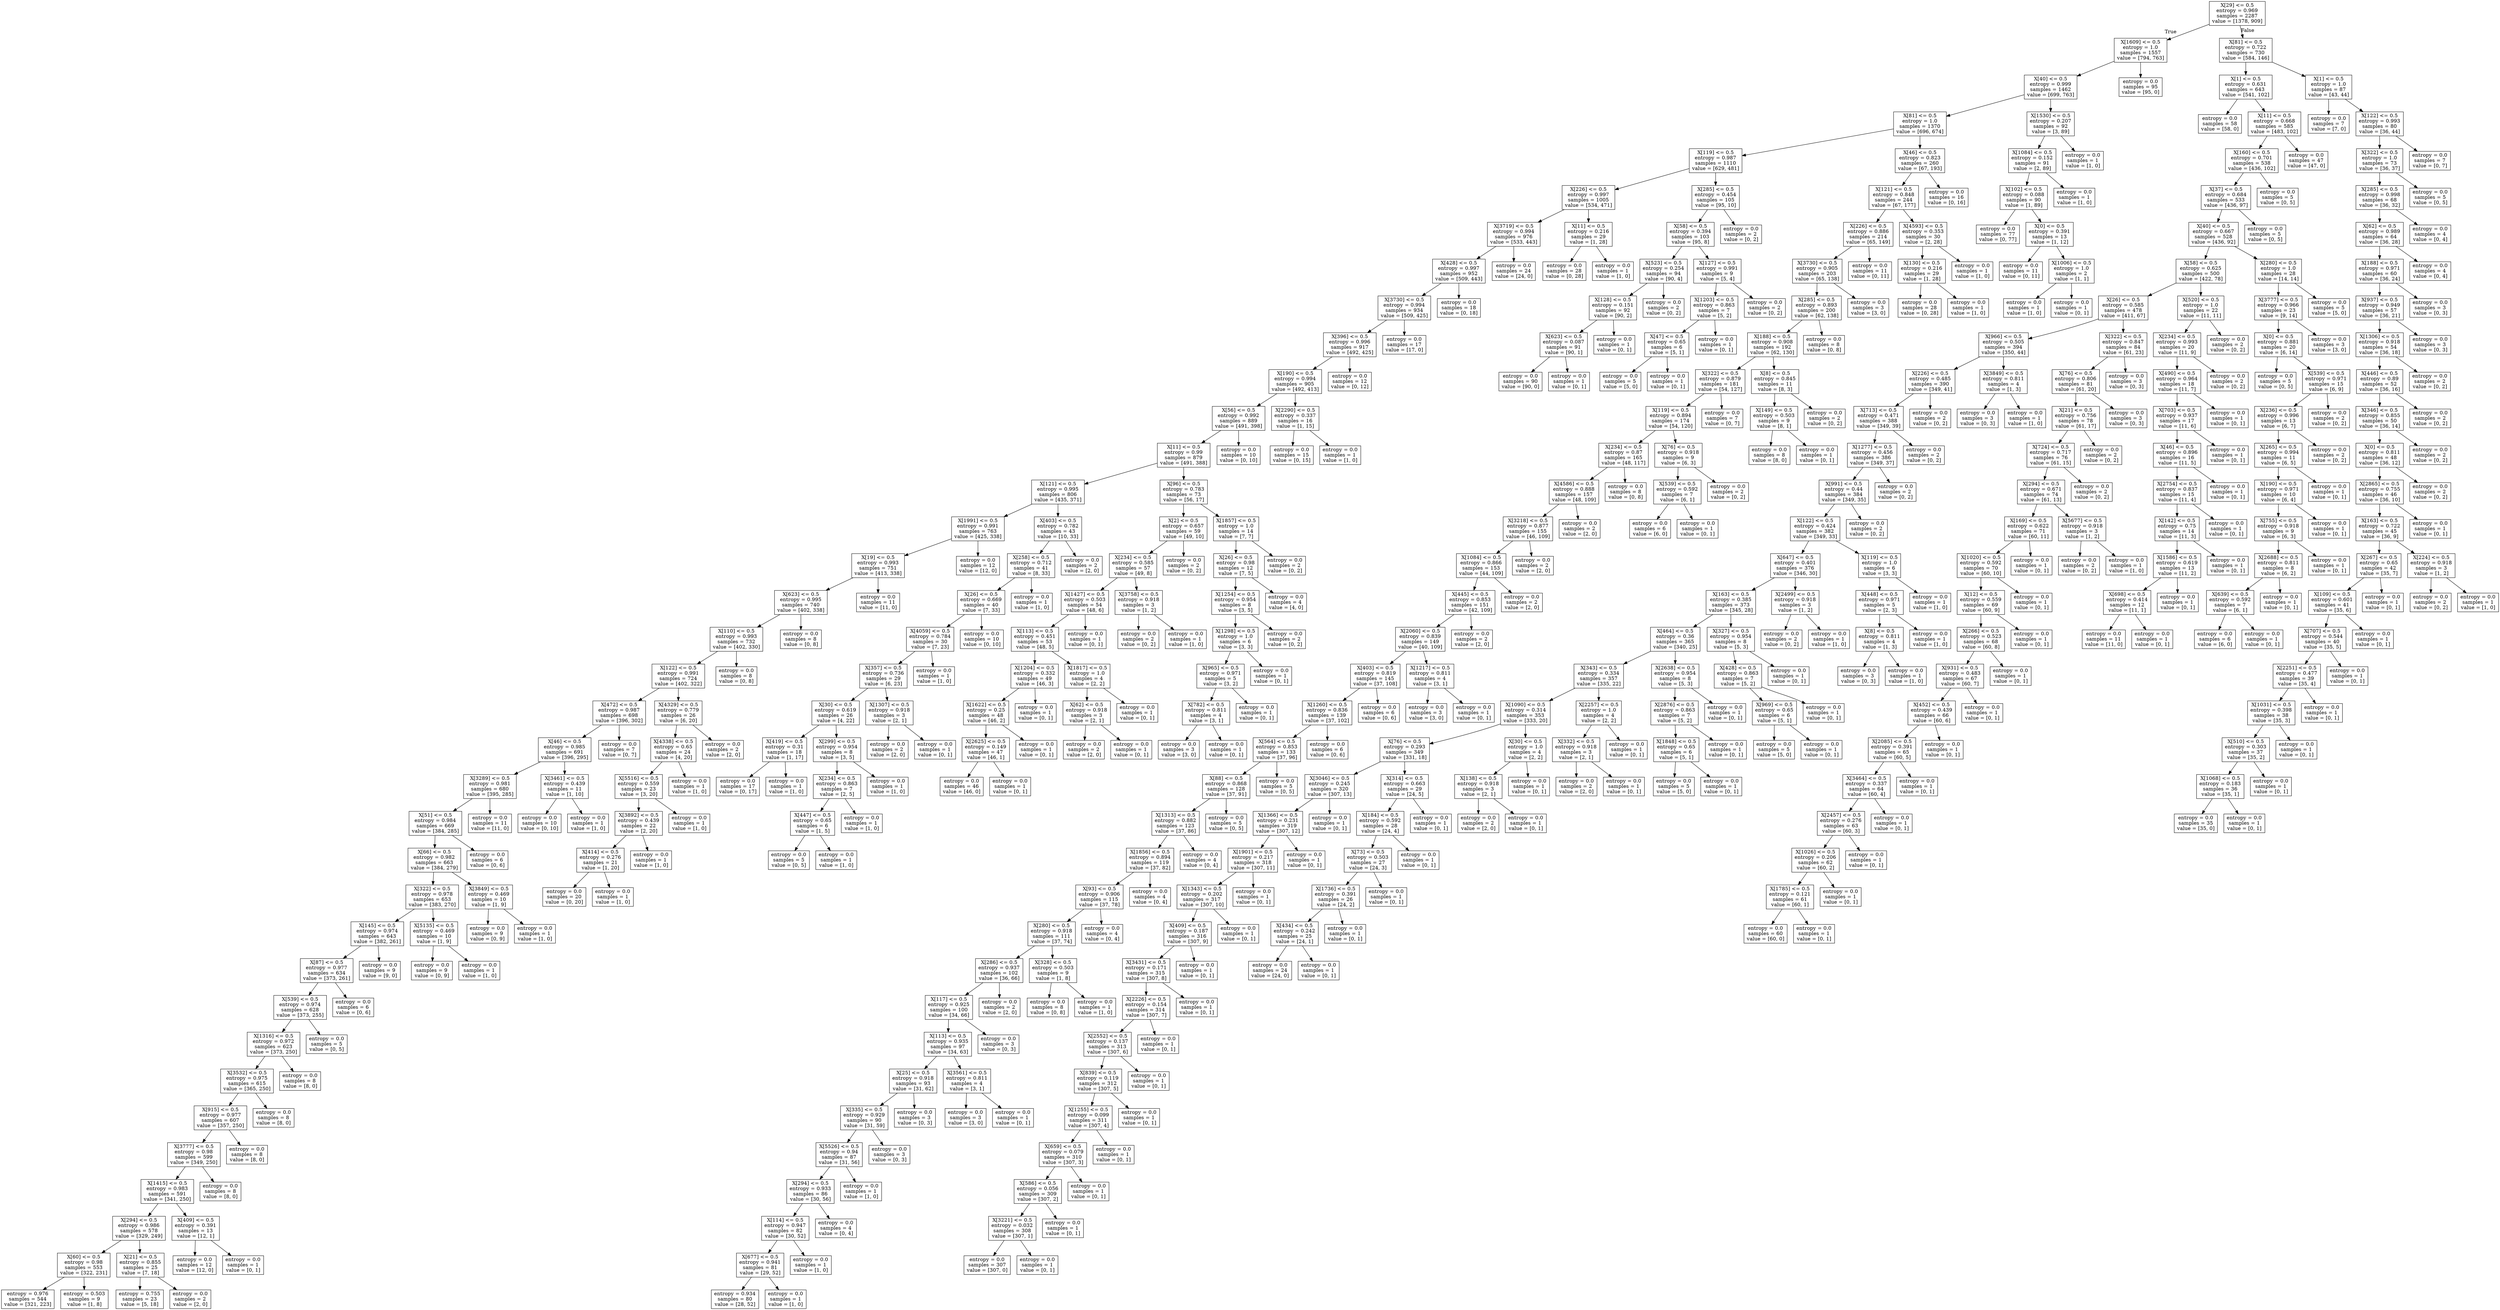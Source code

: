 digraph Tree {
node [shape=box] ;
0 [label="X[29] <= 0.5\nentropy = 0.969\nsamples = 2287\nvalue = [1378, 909]"] ;
1 [label="X[1609] <= 0.5\nentropy = 1.0\nsamples = 1557\nvalue = [794, 763]"] ;
0 -> 1 [labeldistance=2.5, labelangle=45, headlabel="True"] ;
2 [label="X[40] <= 0.5\nentropy = 0.999\nsamples = 1462\nvalue = [699, 763]"] ;
1 -> 2 ;
3 [label="X[81] <= 0.5\nentropy = 1.0\nsamples = 1370\nvalue = [696, 674]"] ;
2 -> 3 ;
4 [label="X[119] <= 0.5\nentropy = 0.987\nsamples = 1110\nvalue = [629, 481]"] ;
3 -> 4 ;
5 [label="X[226] <= 0.5\nentropy = 0.997\nsamples = 1005\nvalue = [534, 471]"] ;
4 -> 5 ;
6 [label="X[3719] <= 0.5\nentropy = 0.994\nsamples = 976\nvalue = [533, 443]"] ;
5 -> 6 ;
7 [label="X[428] <= 0.5\nentropy = 0.997\nsamples = 952\nvalue = [509, 443]"] ;
6 -> 7 ;
8 [label="X[3730] <= 0.5\nentropy = 0.994\nsamples = 934\nvalue = [509, 425]"] ;
7 -> 8 ;
9 [label="X[396] <= 0.5\nentropy = 0.996\nsamples = 917\nvalue = [492, 425]"] ;
8 -> 9 ;
10 [label="X[190] <= 0.5\nentropy = 0.994\nsamples = 905\nvalue = [492, 413]"] ;
9 -> 10 ;
11 [label="X[56] <= 0.5\nentropy = 0.992\nsamples = 889\nvalue = [491, 398]"] ;
10 -> 11 ;
12 [label="X[11] <= 0.5\nentropy = 0.99\nsamples = 879\nvalue = [491, 388]"] ;
11 -> 12 ;
13 [label="X[121] <= 0.5\nentropy = 0.995\nsamples = 806\nvalue = [435, 371]"] ;
12 -> 13 ;
14 [label="X[1991] <= 0.5\nentropy = 0.991\nsamples = 763\nvalue = [425, 338]"] ;
13 -> 14 ;
15 [label="X[19] <= 0.5\nentropy = 0.993\nsamples = 751\nvalue = [413, 338]"] ;
14 -> 15 ;
16 [label="X[623] <= 0.5\nentropy = 0.995\nsamples = 740\nvalue = [402, 338]"] ;
15 -> 16 ;
17 [label="X[110] <= 0.5\nentropy = 0.993\nsamples = 732\nvalue = [402, 330]"] ;
16 -> 17 ;
18 [label="X[122] <= 0.5\nentropy = 0.991\nsamples = 724\nvalue = [402, 322]"] ;
17 -> 18 ;
19 [label="X[472] <= 0.5\nentropy = 0.987\nsamples = 698\nvalue = [396, 302]"] ;
18 -> 19 ;
20 [label="X[46] <= 0.5\nentropy = 0.985\nsamples = 691\nvalue = [396, 295]"] ;
19 -> 20 ;
21 [label="X[3289] <= 0.5\nentropy = 0.981\nsamples = 680\nvalue = [395, 285]"] ;
20 -> 21 ;
22 [label="X[51] <= 0.5\nentropy = 0.984\nsamples = 669\nvalue = [384, 285]"] ;
21 -> 22 ;
23 [label="X[66] <= 0.5\nentropy = 0.982\nsamples = 663\nvalue = [384, 279]"] ;
22 -> 23 ;
24 [label="X[322] <= 0.5\nentropy = 0.978\nsamples = 653\nvalue = [383, 270]"] ;
23 -> 24 ;
25 [label="X[145] <= 0.5\nentropy = 0.974\nsamples = 643\nvalue = [382, 261]"] ;
24 -> 25 ;
26 [label="X[87] <= 0.5\nentropy = 0.977\nsamples = 634\nvalue = [373, 261]"] ;
25 -> 26 ;
27 [label="X[539] <= 0.5\nentropy = 0.974\nsamples = 628\nvalue = [373, 255]"] ;
26 -> 27 ;
28 [label="X[1316] <= 0.5\nentropy = 0.972\nsamples = 623\nvalue = [373, 250]"] ;
27 -> 28 ;
29 [label="X[3532] <= 0.5\nentropy = 0.975\nsamples = 615\nvalue = [365, 250]"] ;
28 -> 29 ;
30 [label="X[915] <= 0.5\nentropy = 0.977\nsamples = 607\nvalue = [357, 250]"] ;
29 -> 30 ;
31 [label="X[3777] <= 0.5\nentropy = 0.98\nsamples = 599\nvalue = [349, 250]"] ;
30 -> 31 ;
32 [label="X[1415] <= 0.5\nentropy = 0.983\nsamples = 591\nvalue = [341, 250]"] ;
31 -> 32 ;
33 [label="X[294] <= 0.5\nentropy = 0.986\nsamples = 578\nvalue = [329, 249]"] ;
32 -> 33 ;
34 [label="X[60] <= 0.5\nentropy = 0.98\nsamples = 553\nvalue = [322, 231]"] ;
33 -> 34 ;
35 [label="entropy = 0.976\nsamples = 544\nvalue = [321, 223]"] ;
34 -> 35 ;
36 [label="entropy = 0.503\nsamples = 9\nvalue = [1, 8]"] ;
34 -> 36 ;
37 [label="X[21] <= 0.5\nentropy = 0.855\nsamples = 25\nvalue = [7, 18]"] ;
33 -> 37 ;
38 [label="entropy = 0.755\nsamples = 23\nvalue = [5, 18]"] ;
37 -> 38 ;
39 [label="entropy = 0.0\nsamples = 2\nvalue = [2, 0]"] ;
37 -> 39 ;
40 [label="X[409] <= 0.5\nentropy = 0.391\nsamples = 13\nvalue = [12, 1]"] ;
32 -> 40 ;
41 [label="entropy = 0.0\nsamples = 12\nvalue = [12, 0]"] ;
40 -> 41 ;
42 [label="entropy = 0.0\nsamples = 1\nvalue = [0, 1]"] ;
40 -> 42 ;
43 [label="entropy = 0.0\nsamples = 8\nvalue = [8, 0]"] ;
31 -> 43 ;
44 [label="entropy = 0.0\nsamples = 8\nvalue = [8, 0]"] ;
30 -> 44 ;
45 [label="entropy = 0.0\nsamples = 8\nvalue = [8, 0]"] ;
29 -> 45 ;
46 [label="entropy = 0.0\nsamples = 8\nvalue = [8, 0]"] ;
28 -> 46 ;
47 [label="entropy = 0.0\nsamples = 5\nvalue = [0, 5]"] ;
27 -> 47 ;
48 [label="entropy = 0.0\nsamples = 6\nvalue = [0, 6]"] ;
26 -> 48 ;
49 [label="entropy = 0.0\nsamples = 9\nvalue = [9, 0]"] ;
25 -> 49 ;
50 [label="X[5135] <= 0.5\nentropy = 0.469\nsamples = 10\nvalue = [1, 9]"] ;
24 -> 50 ;
51 [label="entropy = 0.0\nsamples = 9\nvalue = [0, 9]"] ;
50 -> 51 ;
52 [label="entropy = 0.0\nsamples = 1\nvalue = [1, 0]"] ;
50 -> 52 ;
53 [label="X[3849] <= 0.5\nentropy = 0.469\nsamples = 10\nvalue = [1, 9]"] ;
23 -> 53 ;
54 [label="entropy = 0.0\nsamples = 9\nvalue = [0, 9]"] ;
53 -> 54 ;
55 [label="entropy = 0.0\nsamples = 1\nvalue = [1, 0]"] ;
53 -> 55 ;
56 [label="entropy = 0.0\nsamples = 6\nvalue = [0, 6]"] ;
22 -> 56 ;
57 [label="entropy = 0.0\nsamples = 11\nvalue = [11, 0]"] ;
21 -> 57 ;
58 [label="X[3461] <= 0.5\nentropy = 0.439\nsamples = 11\nvalue = [1, 10]"] ;
20 -> 58 ;
59 [label="entropy = 0.0\nsamples = 10\nvalue = [0, 10]"] ;
58 -> 59 ;
60 [label="entropy = 0.0\nsamples = 1\nvalue = [1, 0]"] ;
58 -> 60 ;
61 [label="entropy = 0.0\nsamples = 7\nvalue = [0, 7]"] ;
19 -> 61 ;
62 [label="X[4329] <= 0.5\nentropy = 0.779\nsamples = 26\nvalue = [6, 20]"] ;
18 -> 62 ;
63 [label="X[4338] <= 0.5\nentropy = 0.65\nsamples = 24\nvalue = [4, 20]"] ;
62 -> 63 ;
64 [label="X[5516] <= 0.5\nentropy = 0.559\nsamples = 23\nvalue = [3, 20]"] ;
63 -> 64 ;
65 [label="X[3892] <= 0.5\nentropy = 0.439\nsamples = 22\nvalue = [2, 20]"] ;
64 -> 65 ;
66 [label="X[414] <= 0.5\nentropy = 0.276\nsamples = 21\nvalue = [1, 20]"] ;
65 -> 66 ;
67 [label="entropy = 0.0\nsamples = 20\nvalue = [0, 20]"] ;
66 -> 67 ;
68 [label="entropy = 0.0\nsamples = 1\nvalue = [1, 0]"] ;
66 -> 68 ;
69 [label="entropy = 0.0\nsamples = 1\nvalue = [1, 0]"] ;
65 -> 69 ;
70 [label="entropy = 0.0\nsamples = 1\nvalue = [1, 0]"] ;
64 -> 70 ;
71 [label="entropy = 0.0\nsamples = 1\nvalue = [1, 0]"] ;
63 -> 71 ;
72 [label="entropy = 0.0\nsamples = 2\nvalue = [2, 0]"] ;
62 -> 72 ;
73 [label="entropy = 0.0\nsamples = 8\nvalue = [0, 8]"] ;
17 -> 73 ;
74 [label="entropy = 0.0\nsamples = 8\nvalue = [0, 8]"] ;
16 -> 74 ;
75 [label="entropy = 0.0\nsamples = 11\nvalue = [11, 0]"] ;
15 -> 75 ;
76 [label="entropy = 0.0\nsamples = 12\nvalue = [12, 0]"] ;
14 -> 76 ;
77 [label="X[403] <= 0.5\nentropy = 0.782\nsamples = 43\nvalue = [10, 33]"] ;
13 -> 77 ;
78 [label="X[258] <= 0.5\nentropy = 0.712\nsamples = 41\nvalue = [8, 33]"] ;
77 -> 78 ;
79 [label="X[26] <= 0.5\nentropy = 0.669\nsamples = 40\nvalue = [7, 33]"] ;
78 -> 79 ;
80 [label="X[4059] <= 0.5\nentropy = 0.784\nsamples = 30\nvalue = [7, 23]"] ;
79 -> 80 ;
81 [label="X[357] <= 0.5\nentropy = 0.736\nsamples = 29\nvalue = [6, 23]"] ;
80 -> 81 ;
82 [label="X[30] <= 0.5\nentropy = 0.619\nsamples = 26\nvalue = [4, 22]"] ;
81 -> 82 ;
83 [label="X[419] <= 0.5\nentropy = 0.31\nsamples = 18\nvalue = [1, 17]"] ;
82 -> 83 ;
84 [label="entropy = 0.0\nsamples = 17\nvalue = [0, 17]"] ;
83 -> 84 ;
85 [label="entropy = 0.0\nsamples = 1\nvalue = [1, 0]"] ;
83 -> 85 ;
86 [label="X[299] <= 0.5\nentropy = 0.954\nsamples = 8\nvalue = [3, 5]"] ;
82 -> 86 ;
87 [label="X[234] <= 0.5\nentropy = 0.863\nsamples = 7\nvalue = [2, 5]"] ;
86 -> 87 ;
88 [label="X[447] <= 0.5\nentropy = 0.65\nsamples = 6\nvalue = [1, 5]"] ;
87 -> 88 ;
89 [label="entropy = 0.0\nsamples = 5\nvalue = [0, 5]"] ;
88 -> 89 ;
90 [label="entropy = 0.0\nsamples = 1\nvalue = [1, 0]"] ;
88 -> 90 ;
91 [label="entropy = 0.0\nsamples = 1\nvalue = [1, 0]"] ;
87 -> 91 ;
92 [label="entropy = 0.0\nsamples = 1\nvalue = [1, 0]"] ;
86 -> 92 ;
93 [label="X[1307] <= 0.5\nentropy = 0.918\nsamples = 3\nvalue = [2, 1]"] ;
81 -> 93 ;
94 [label="entropy = 0.0\nsamples = 2\nvalue = [2, 0]"] ;
93 -> 94 ;
95 [label="entropy = 0.0\nsamples = 1\nvalue = [0, 1]"] ;
93 -> 95 ;
96 [label="entropy = 0.0\nsamples = 1\nvalue = [1, 0]"] ;
80 -> 96 ;
97 [label="entropy = 0.0\nsamples = 10\nvalue = [0, 10]"] ;
79 -> 97 ;
98 [label="entropy = 0.0\nsamples = 1\nvalue = [1, 0]"] ;
78 -> 98 ;
99 [label="entropy = 0.0\nsamples = 2\nvalue = [2, 0]"] ;
77 -> 99 ;
100 [label="X[96] <= 0.5\nentropy = 0.783\nsamples = 73\nvalue = [56, 17]"] ;
12 -> 100 ;
101 [label="X[2] <= 0.5\nentropy = 0.657\nsamples = 59\nvalue = [49, 10]"] ;
100 -> 101 ;
102 [label="X[234] <= 0.5\nentropy = 0.585\nsamples = 57\nvalue = [49, 8]"] ;
101 -> 102 ;
103 [label="X[1427] <= 0.5\nentropy = 0.503\nsamples = 54\nvalue = [48, 6]"] ;
102 -> 103 ;
104 [label="X[113] <= 0.5\nentropy = 0.451\nsamples = 53\nvalue = [48, 5]"] ;
103 -> 104 ;
105 [label="X[1204] <= 0.5\nentropy = 0.332\nsamples = 49\nvalue = [46, 3]"] ;
104 -> 105 ;
106 [label="X[1622] <= 0.5\nentropy = 0.25\nsamples = 48\nvalue = [46, 2]"] ;
105 -> 106 ;
107 [label="X[2625] <= 0.5\nentropy = 0.149\nsamples = 47\nvalue = [46, 1]"] ;
106 -> 107 ;
108 [label="entropy = 0.0\nsamples = 46\nvalue = [46, 0]"] ;
107 -> 108 ;
109 [label="entropy = 0.0\nsamples = 1\nvalue = [0, 1]"] ;
107 -> 109 ;
110 [label="entropy = 0.0\nsamples = 1\nvalue = [0, 1]"] ;
106 -> 110 ;
111 [label="entropy = 0.0\nsamples = 1\nvalue = [0, 1]"] ;
105 -> 111 ;
112 [label="X[1817] <= 0.5\nentropy = 1.0\nsamples = 4\nvalue = [2, 2]"] ;
104 -> 112 ;
113 [label="X[62] <= 0.5\nentropy = 0.918\nsamples = 3\nvalue = [2, 1]"] ;
112 -> 113 ;
114 [label="entropy = 0.0\nsamples = 2\nvalue = [2, 0]"] ;
113 -> 114 ;
115 [label="entropy = 0.0\nsamples = 1\nvalue = [0, 1]"] ;
113 -> 115 ;
116 [label="entropy = 0.0\nsamples = 1\nvalue = [0, 1]"] ;
112 -> 116 ;
117 [label="entropy = 0.0\nsamples = 1\nvalue = [0, 1]"] ;
103 -> 117 ;
118 [label="X[3758] <= 0.5\nentropy = 0.918\nsamples = 3\nvalue = [1, 2]"] ;
102 -> 118 ;
119 [label="entropy = 0.0\nsamples = 2\nvalue = [0, 2]"] ;
118 -> 119 ;
120 [label="entropy = 0.0\nsamples = 1\nvalue = [1, 0]"] ;
118 -> 120 ;
121 [label="entropy = 0.0\nsamples = 2\nvalue = [0, 2]"] ;
101 -> 121 ;
122 [label="X[1857] <= 0.5\nentropy = 1.0\nsamples = 14\nvalue = [7, 7]"] ;
100 -> 122 ;
123 [label="X[26] <= 0.5\nentropy = 0.98\nsamples = 12\nvalue = [7, 5]"] ;
122 -> 123 ;
124 [label="X[1254] <= 0.5\nentropy = 0.954\nsamples = 8\nvalue = [3, 5]"] ;
123 -> 124 ;
125 [label="X[1298] <= 0.5\nentropy = 1.0\nsamples = 6\nvalue = [3, 3]"] ;
124 -> 125 ;
126 [label="X[965] <= 0.5\nentropy = 0.971\nsamples = 5\nvalue = [3, 2]"] ;
125 -> 126 ;
127 [label="X[782] <= 0.5\nentropy = 0.811\nsamples = 4\nvalue = [3, 1]"] ;
126 -> 127 ;
128 [label="entropy = 0.0\nsamples = 3\nvalue = [3, 0]"] ;
127 -> 128 ;
129 [label="entropy = 0.0\nsamples = 1\nvalue = [0, 1]"] ;
127 -> 129 ;
130 [label="entropy = 0.0\nsamples = 1\nvalue = [0, 1]"] ;
126 -> 130 ;
131 [label="entropy = 0.0\nsamples = 1\nvalue = [0, 1]"] ;
125 -> 131 ;
132 [label="entropy = 0.0\nsamples = 2\nvalue = [0, 2]"] ;
124 -> 132 ;
133 [label="entropy = 0.0\nsamples = 4\nvalue = [4, 0]"] ;
123 -> 133 ;
134 [label="entropy = 0.0\nsamples = 2\nvalue = [0, 2]"] ;
122 -> 134 ;
135 [label="entropy = 0.0\nsamples = 10\nvalue = [0, 10]"] ;
11 -> 135 ;
136 [label="X[2290] <= 0.5\nentropy = 0.337\nsamples = 16\nvalue = [1, 15]"] ;
10 -> 136 ;
137 [label="entropy = 0.0\nsamples = 15\nvalue = [0, 15]"] ;
136 -> 137 ;
138 [label="entropy = 0.0\nsamples = 1\nvalue = [1, 0]"] ;
136 -> 138 ;
139 [label="entropy = 0.0\nsamples = 12\nvalue = [0, 12]"] ;
9 -> 139 ;
140 [label="entropy = 0.0\nsamples = 17\nvalue = [17, 0]"] ;
8 -> 140 ;
141 [label="entropy = 0.0\nsamples = 18\nvalue = [0, 18]"] ;
7 -> 141 ;
142 [label="entropy = 0.0\nsamples = 24\nvalue = [24, 0]"] ;
6 -> 142 ;
143 [label="X[11] <= 0.5\nentropy = 0.216\nsamples = 29\nvalue = [1, 28]"] ;
5 -> 143 ;
144 [label="entropy = 0.0\nsamples = 28\nvalue = [0, 28]"] ;
143 -> 144 ;
145 [label="entropy = 0.0\nsamples = 1\nvalue = [1, 0]"] ;
143 -> 145 ;
146 [label="X[285] <= 0.5\nentropy = 0.454\nsamples = 105\nvalue = [95, 10]"] ;
4 -> 146 ;
147 [label="X[58] <= 0.5\nentropy = 0.394\nsamples = 103\nvalue = [95, 8]"] ;
146 -> 147 ;
148 [label="X[523] <= 0.5\nentropy = 0.254\nsamples = 94\nvalue = [90, 4]"] ;
147 -> 148 ;
149 [label="X[128] <= 0.5\nentropy = 0.151\nsamples = 92\nvalue = [90, 2]"] ;
148 -> 149 ;
150 [label="X[623] <= 0.5\nentropy = 0.087\nsamples = 91\nvalue = [90, 1]"] ;
149 -> 150 ;
151 [label="entropy = 0.0\nsamples = 90\nvalue = [90, 0]"] ;
150 -> 151 ;
152 [label="entropy = 0.0\nsamples = 1\nvalue = [0, 1]"] ;
150 -> 152 ;
153 [label="entropy = 0.0\nsamples = 1\nvalue = [0, 1]"] ;
149 -> 153 ;
154 [label="entropy = 0.0\nsamples = 2\nvalue = [0, 2]"] ;
148 -> 154 ;
155 [label="X[127] <= 0.5\nentropy = 0.991\nsamples = 9\nvalue = [5, 4]"] ;
147 -> 155 ;
156 [label="X[1203] <= 0.5\nentropy = 0.863\nsamples = 7\nvalue = [5, 2]"] ;
155 -> 156 ;
157 [label="X[47] <= 0.5\nentropy = 0.65\nsamples = 6\nvalue = [5, 1]"] ;
156 -> 157 ;
158 [label="entropy = 0.0\nsamples = 5\nvalue = [5, 0]"] ;
157 -> 158 ;
159 [label="entropy = 0.0\nsamples = 1\nvalue = [0, 1]"] ;
157 -> 159 ;
160 [label="entropy = 0.0\nsamples = 1\nvalue = [0, 1]"] ;
156 -> 160 ;
161 [label="entropy = 0.0\nsamples = 2\nvalue = [0, 2]"] ;
155 -> 161 ;
162 [label="entropy = 0.0\nsamples = 2\nvalue = [0, 2]"] ;
146 -> 162 ;
163 [label="X[46] <= 0.5\nentropy = 0.823\nsamples = 260\nvalue = [67, 193]"] ;
3 -> 163 ;
164 [label="X[121] <= 0.5\nentropy = 0.848\nsamples = 244\nvalue = [67, 177]"] ;
163 -> 164 ;
165 [label="X[226] <= 0.5\nentropy = 0.886\nsamples = 214\nvalue = [65, 149]"] ;
164 -> 165 ;
166 [label="X[3730] <= 0.5\nentropy = 0.905\nsamples = 203\nvalue = [65, 138]"] ;
165 -> 166 ;
167 [label="X[285] <= 0.5\nentropy = 0.893\nsamples = 200\nvalue = [62, 138]"] ;
166 -> 167 ;
168 [label="X[188] <= 0.5\nentropy = 0.908\nsamples = 192\nvalue = [62, 130]"] ;
167 -> 168 ;
169 [label="X[322] <= 0.5\nentropy = 0.879\nsamples = 181\nvalue = [54, 127]"] ;
168 -> 169 ;
170 [label="X[119] <= 0.5\nentropy = 0.894\nsamples = 174\nvalue = [54, 120]"] ;
169 -> 170 ;
171 [label="X[234] <= 0.5\nentropy = 0.87\nsamples = 165\nvalue = [48, 117]"] ;
170 -> 171 ;
172 [label="X[4586] <= 0.5\nentropy = 0.888\nsamples = 157\nvalue = [48, 109]"] ;
171 -> 172 ;
173 [label="X[3218] <= 0.5\nentropy = 0.877\nsamples = 155\nvalue = [46, 109]"] ;
172 -> 173 ;
174 [label="X[1084] <= 0.5\nentropy = 0.866\nsamples = 153\nvalue = [44, 109]"] ;
173 -> 174 ;
175 [label="X[445] <= 0.5\nentropy = 0.853\nsamples = 151\nvalue = [42, 109]"] ;
174 -> 175 ;
176 [label="X[2060] <= 0.5\nentropy = 0.839\nsamples = 149\nvalue = [40, 109]"] ;
175 -> 176 ;
177 [label="X[403] <= 0.5\nentropy = 0.819\nsamples = 145\nvalue = [37, 108]"] ;
176 -> 177 ;
178 [label="X[1260] <= 0.5\nentropy = 0.836\nsamples = 139\nvalue = [37, 102]"] ;
177 -> 178 ;
179 [label="X[564] <= 0.5\nentropy = 0.853\nsamples = 133\nvalue = [37, 96]"] ;
178 -> 179 ;
180 [label="X[88] <= 0.5\nentropy = 0.868\nsamples = 128\nvalue = [37, 91]"] ;
179 -> 180 ;
181 [label="X[1313] <= 0.5\nentropy = 0.882\nsamples = 123\nvalue = [37, 86]"] ;
180 -> 181 ;
182 [label="X[1856] <= 0.5\nentropy = 0.894\nsamples = 119\nvalue = [37, 82]"] ;
181 -> 182 ;
183 [label="X[93] <= 0.5\nentropy = 0.906\nsamples = 115\nvalue = [37, 78]"] ;
182 -> 183 ;
184 [label="X[280] <= 0.5\nentropy = 0.918\nsamples = 111\nvalue = [37, 74]"] ;
183 -> 184 ;
185 [label="X[286] <= 0.5\nentropy = 0.937\nsamples = 102\nvalue = [36, 66]"] ;
184 -> 185 ;
186 [label="X[117] <= 0.5\nentropy = 0.925\nsamples = 100\nvalue = [34, 66]"] ;
185 -> 186 ;
187 [label="X[113] <= 0.5\nentropy = 0.935\nsamples = 97\nvalue = [34, 63]"] ;
186 -> 187 ;
188 [label="X[25] <= 0.5\nentropy = 0.918\nsamples = 93\nvalue = [31, 62]"] ;
187 -> 188 ;
189 [label="X[335] <= 0.5\nentropy = 0.929\nsamples = 90\nvalue = [31, 59]"] ;
188 -> 189 ;
190 [label="X[5526] <= 0.5\nentropy = 0.94\nsamples = 87\nvalue = [31, 56]"] ;
189 -> 190 ;
191 [label="X[294] <= 0.5\nentropy = 0.933\nsamples = 86\nvalue = [30, 56]"] ;
190 -> 191 ;
192 [label="X[114] <= 0.5\nentropy = 0.947\nsamples = 82\nvalue = [30, 52]"] ;
191 -> 192 ;
193 [label="X[677] <= 0.5\nentropy = 0.941\nsamples = 81\nvalue = [29, 52]"] ;
192 -> 193 ;
194 [label="entropy = 0.934\nsamples = 80\nvalue = [28, 52]"] ;
193 -> 194 ;
195 [label="entropy = 0.0\nsamples = 1\nvalue = [1, 0]"] ;
193 -> 195 ;
196 [label="entropy = 0.0\nsamples = 1\nvalue = [1, 0]"] ;
192 -> 196 ;
197 [label="entropy = 0.0\nsamples = 4\nvalue = [0, 4]"] ;
191 -> 197 ;
198 [label="entropy = 0.0\nsamples = 1\nvalue = [1, 0]"] ;
190 -> 198 ;
199 [label="entropy = 0.0\nsamples = 3\nvalue = [0, 3]"] ;
189 -> 199 ;
200 [label="entropy = 0.0\nsamples = 3\nvalue = [0, 3]"] ;
188 -> 200 ;
201 [label="X[3561] <= 0.5\nentropy = 0.811\nsamples = 4\nvalue = [3, 1]"] ;
187 -> 201 ;
202 [label="entropy = 0.0\nsamples = 3\nvalue = [3, 0]"] ;
201 -> 202 ;
203 [label="entropy = 0.0\nsamples = 1\nvalue = [0, 1]"] ;
201 -> 203 ;
204 [label="entropy = 0.0\nsamples = 3\nvalue = [0, 3]"] ;
186 -> 204 ;
205 [label="entropy = 0.0\nsamples = 2\nvalue = [2, 0]"] ;
185 -> 205 ;
206 [label="X[328] <= 0.5\nentropy = 0.503\nsamples = 9\nvalue = [1, 8]"] ;
184 -> 206 ;
207 [label="entropy = 0.0\nsamples = 8\nvalue = [0, 8]"] ;
206 -> 207 ;
208 [label="entropy = 0.0\nsamples = 1\nvalue = [1, 0]"] ;
206 -> 208 ;
209 [label="entropy = 0.0\nsamples = 4\nvalue = [0, 4]"] ;
183 -> 209 ;
210 [label="entropy = 0.0\nsamples = 4\nvalue = [0, 4]"] ;
182 -> 210 ;
211 [label="entropy = 0.0\nsamples = 4\nvalue = [0, 4]"] ;
181 -> 211 ;
212 [label="entropy = 0.0\nsamples = 5\nvalue = [0, 5]"] ;
180 -> 212 ;
213 [label="entropy = 0.0\nsamples = 5\nvalue = [0, 5]"] ;
179 -> 213 ;
214 [label="entropy = 0.0\nsamples = 6\nvalue = [0, 6]"] ;
178 -> 214 ;
215 [label="entropy = 0.0\nsamples = 6\nvalue = [0, 6]"] ;
177 -> 215 ;
216 [label="X[1217] <= 0.5\nentropy = 0.811\nsamples = 4\nvalue = [3, 1]"] ;
176 -> 216 ;
217 [label="entropy = 0.0\nsamples = 3\nvalue = [3, 0]"] ;
216 -> 217 ;
218 [label="entropy = 0.0\nsamples = 1\nvalue = [0, 1]"] ;
216 -> 218 ;
219 [label="entropy = 0.0\nsamples = 2\nvalue = [2, 0]"] ;
175 -> 219 ;
220 [label="entropy = 0.0\nsamples = 2\nvalue = [2, 0]"] ;
174 -> 220 ;
221 [label="entropy = 0.0\nsamples = 2\nvalue = [2, 0]"] ;
173 -> 221 ;
222 [label="entropy = 0.0\nsamples = 2\nvalue = [2, 0]"] ;
172 -> 222 ;
223 [label="entropy = 0.0\nsamples = 8\nvalue = [0, 8]"] ;
171 -> 223 ;
224 [label="X[76] <= 0.5\nentropy = 0.918\nsamples = 9\nvalue = [6, 3]"] ;
170 -> 224 ;
225 [label="X[539] <= 0.5\nentropy = 0.592\nsamples = 7\nvalue = [6, 1]"] ;
224 -> 225 ;
226 [label="entropy = 0.0\nsamples = 6\nvalue = [6, 0]"] ;
225 -> 226 ;
227 [label="entropy = 0.0\nsamples = 1\nvalue = [0, 1]"] ;
225 -> 227 ;
228 [label="entropy = 0.0\nsamples = 2\nvalue = [0, 2]"] ;
224 -> 228 ;
229 [label="entropy = 0.0\nsamples = 7\nvalue = [0, 7]"] ;
169 -> 229 ;
230 [label="X[8] <= 0.5\nentropy = 0.845\nsamples = 11\nvalue = [8, 3]"] ;
168 -> 230 ;
231 [label="X[149] <= 0.5\nentropy = 0.503\nsamples = 9\nvalue = [8, 1]"] ;
230 -> 231 ;
232 [label="entropy = 0.0\nsamples = 8\nvalue = [8, 0]"] ;
231 -> 232 ;
233 [label="entropy = 0.0\nsamples = 1\nvalue = [0, 1]"] ;
231 -> 233 ;
234 [label="entropy = 0.0\nsamples = 2\nvalue = [0, 2]"] ;
230 -> 234 ;
235 [label="entropy = 0.0\nsamples = 8\nvalue = [0, 8]"] ;
167 -> 235 ;
236 [label="entropy = 0.0\nsamples = 3\nvalue = [3, 0]"] ;
166 -> 236 ;
237 [label="entropy = 0.0\nsamples = 11\nvalue = [0, 11]"] ;
165 -> 237 ;
238 [label="X[4593] <= 0.5\nentropy = 0.353\nsamples = 30\nvalue = [2, 28]"] ;
164 -> 238 ;
239 [label="X[130] <= 0.5\nentropy = 0.216\nsamples = 29\nvalue = [1, 28]"] ;
238 -> 239 ;
240 [label="entropy = 0.0\nsamples = 28\nvalue = [0, 28]"] ;
239 -> 240 ;
241 [label="entropy = 0.0\nsamples = 1\nvalue = [1, 0]"] ;
239 -> 241 ;
242 [label="entropy = 0.0\nsamples = 1\nvalue = [1, 0]"] ;
238 -> 242 ;
243 [label="entropy = 0.0\nsamples = 16\nvalue = [0, 16]"] ;
163 -> 243 ;
244 [label="X[1530] <= 0.5\nentropy = 0.207\nsamples = 92\nvalue = [3, 89]"] ;
2 -> 244 ;
245 [label="X[1084] <= 0.5\nentropy = 0.152\nsamples = 91\nvalue = [2, 89]"] ;
244 -> 245 ;
246 [label="X[102] <= 0.5\nentropy = 0.088\nsamples = 90\nvalue = [1, 89]"] ;
245 -> 246 ;
247 [label="entropy = 0.0\nsamples = 77\nvalue = [0, 77]"] ;
246 -> 247 ;
248 [label="X[0] <= 0.5\nentropy = 0.391\nsamples = 13\nvalue = [1, 12]"] ;
246 -> 248 ;
249 [label="entropy = 0.0\nsamples = 11\nvalue = [0, 11]"] ;
248 -> 249 ;
250 [label="X[1006] <= 0.5\nentropy = 1.0\nsamples = 2\nvalue = [1, 1]"] ;
248 -> 250 ;
251 [label="entropy = 0.0\nsamples = 1\nvalue = [1, 0]"] ;
250 -> 251 ;
252 [label="entropy = 0.0\nsamples = 1\nvalue = [0, 1]"] ;
250 -> 252 ;
253 [label="entropy = 0.0\nsamples = 1\nvalue = [1, 0]"] ;
245 -> 253 ;
254 [label="entropy = 0.0\nsamples = 1\nvalue = [1, 0]"] ;
244 -> 254 ;
255 [label="entropy = 0.0\nsamples = 95\nvalue = [95, 0]"] ;
1 -> 255 ;
256 [label="X[81] <= 0.5\nentropy = 0.722\nsamples = 730\nvalue = [584, 146]"] ;
0 -> 256 [labeldistance=2.5, labelangle=-45, headlabel="False"] ;
257 [label="X[1] <= 0.5\nentropy = 0.631\nsamples = 643\nvalue = [541, 102]"] ;
256 -> 257 ;
258 [label="entropy = 0.0\nsamples = 58\nvalue = [58, 0]"] ;
257 -> 258 ;
259 [label="X[11] <= 0.5\nentropy = 0.668\nsamples = 585\nvalue = [483, 102]"] ;
257 -> 259 ;
260 [label="X[160] <= 0.5\nentropy = 0.701\nsamples = 538\nvalue = [436, 102]"] ;
259 -> 260 ;
261 [label="X[37] <= 0.5\nentropy = 0.684\nsamples = 533\nvalue = [436, 97]"] ;
260 -> 261 ;
262 [label="X[40] <= 0.5\nentropy = 0.667\nsamples = 528\nvalue = [436, 92]"] ;
261 -> 262 ;
263 [label="X[58] <= 0.5\nentropy = 0.625\nsamples = 500\nvalue = [422, 78]"] ;
262 -> 263 ;
264 [label="X[26] <= 0.5\nentropy = 0.585\nsamples = 478\nvalue = [411, 67]"] ;
263 -> 264 ;
265 [label="X[966] <= 0.5\nentropy = 0.505\nsamples = 394\nvalue = [350, 44]"] ;
264 -> 265 ;
266 [label="X[226] <= 0.5\nentropy = 0.485\nsamples = 390\nvalue = [349, 41]"] ;
265 -> 266 ;
267 [label="X[713] <= 0.5\nentropy = 0.471\nsamples = 388\nvalue = [349, 39]"] ;
266 -> 267 ;
268 [label="X[1277] <= 0.5\nentropy = 0.456\nsamples = 386\nvalue = [349, 37]"] ;
267 -> 268 ;
269 [label="X[991] <= 0.5\nentropy = 0.44\nsamples = 384\nvalue = [349, 35]"] ;
268 -> 269 ;
270 [label="X[122] <= 0.5\nentropy = 0.424\nsamples = 382\nvalue = [349, 33]"] ;
269 -> 270 ;
271 [label="X[647] <= 0.5\nentropy = 0.401\nsamples = 376\nvalue = [346, 30]"] ;
270 -> 271 ;
272 [label="X[163] <= 0.5\nentropy = 0.385\nsamples = 373\nvalue = [345, 28]"] ;
271 -> 272 ;
273 [label="X[464] <= 0.5\nentropy = 0.36\nsamples = 365\nvalue = [340, 25]"] ;
272 -> 273 ;
274 [label="X[343] <= 0.5\nentropy = 0.334\nsamples = 357\nvalue = [335, 22]"] ;
273 -> 274 ;
275 [label="X[1090] <= 0.5\nentropy = 0.314\nsamples = 353\nvalue = [333, 20]"] ;
274 -> 275 ;
276 [label="X[76] <= 0.5\nentropy = 0.293\nsamples = 349\nvalue = [331, 18]"] ;
275 -> 276 ;
277 [label="X[3046] <= 0.5\nentropy = 0.245\nsamples = 320\nvalue = [307, 13]"] ;
276 -> 277 ;
278 [label="X[1366] <= 0.5\nentropy = 0.231\nsamples = 319\nvalue = [307, 12]"] ;
277 -> 278 ;
279 [label="X[1901] <= 0.5\nentropy = 0.217\nsamples = 318\nvalue = [307, 11]"] ;
278 -> 279 ;
280 [label="X[1343] <= 0.5\nentropy = 0.202\nsamples = 317\nvalue = [307, 10]"] ;
279 -> 280 ;
281 [label="X[409] <= 0.5\nentropy = 0.187\nsamples = 316\nvalue = [307, 9]"] ;
280 -> 281 ;
282 [label="X[3431] <= 0.5\nentropy = 0.171\nsamples = 315\nvalue = [307, 8]"] ;
281 -> 282 ;
283 [label="X[2226] <= 0.5\nentropy = 0.154\nsamples = 314\nvalue = [307, 7]"] ;
282 -> 283 ;
284 [label="X[2552] <= 0.5\nentropy = 0.137\nsamples = 313\nvalue = [307, 6]"] ;
283 -> 284 ;
285 [label="X[839] <= 0.5\nentropy = 0.119\nsamples = 312\nvalue = [307, 5]"] ;
284 -> 285 ;
286 [label="X[1255] <= 0.5\nentropy = 0.099\nsamples = 311\nvalue = [307, 4]"] ;
285 -> 286 ;
287 [label="X[659] <= 0.5\nentropy = 0.079\nsamples = 310\nvalue = [307, 3]"] ;
286 -> 287 ;
288 [label="X[586] <= 0.5\nentropy = 0.056\nsamples = 309\nvalue = [307, 2]"] ;
287 -> 288 ;
289 [label="X[3221] <= 0.5\nentropy = 0.032\nsamples = 308\nvalue = [307, 1]"] ;
288 -> 289 ;
290 [label="entropy = 0.0\nsamples = 307\nvalue = [307, 0]"] ;
289 -> 290 ;
291 [label="entropy = 0.0\nsamples = 1\nvalue = [0, 1]"] ;
289 -> 291 ;
292 [label="entropy = 0.0\nsamples = 1\nvalue = [0, 1]"] ;
288 -> 292 ;
293 [label="entropy = 0.0\nsamples = 1\nvalue = [0, 1]"] ;
287 -> 293 ;
294 [label="entropy = 0.0\nsamples = 1\nvalue = [0, 1]"] ;
286 -> 294 ;
295 [label="entropy = 0.0\nsamples = 1\nvalue = [0, 1]"] ;
285 -> 295 ;
296 [label="entropy = 0.0\nsamples = 1\nvalue = [0, 1]"] ;
284 -> 296 ;
297 [label="entropy = 0.0\nsamples = 1\nvalue = [0, 1]"] ;
283 -> 297 ;
298 [label="entropy = 0.0\nsamples = 1\nvalue = [0, 1]"] ;
282 -> 298 ;
299 [label="entropy = 0.0\nsamples = 1\nvalue = [0, 1]"] ;
281 -> 299 ;
300 [label="entropy = 0.0\nsamples = 1\nvalue = [0, 1]"] ;
280 -> 300 ;
301 [label="entropy = 0.0\nsamples = 1\nvalue = [0, 1]"] ;
279 -> 301 ;
302 [label="entropy = 0.0\nsamples = 1\nvalue = [0, 1]"] ;
278 -> 302 ;
303 [label="entropy = 0.0\nsamples = 1\nvalue = [0, 1]"] ;
277 -> 303 ;
304 [label="X[314] <= 0.5\nentropy = 0.663\nsamples = 29\nvalue = [24, 5]"] ;
276 -> 304 ;
305 [label="X[184] <= 0.5\nentropy = 0.592\nsamples = 28\nvalue = [24, 4]"] ;
304 -> 305 ;
306 [label="X[73] <= 0.5\nentropy = 0.503\nsamples = 27\nvalue = [24, 3]"] ;
305 -> 306 ;
307 [label="X[1736] <= 0.5\nentropy = 0.391\nsamples = 26\nvalue = [24, 2]"] ;
306 -> 307 ;
308 [label="X[434] <= 0.5\nentropy = 0.242\nsamples = 25\nvalue = [24, 1]"] ;
307 -> 308 ;
309 [label="entropy = 0.0\nsamples = 24\nvalue = [24, 0]"] ;
308 -> 309 ;
310 [label="entropy = 0.0\nsamples = 1\nvalue = [0, 1]"] ;
308 -> 310 ;
311 [label="entropy = 0.0\nsamples = 1\nvalue = [0, 1]"] ;
307 -> 311 ;
312 [label="entropy = 0.0\nsamples = 1\nvalue = [0, 1]"] ;
306 -> 312 ;
313 [label="entropy = 0.0\nsamples = 1\nvalue = [0, 1]"] ;
305 -> 313 ;
314 [label="entropy = 0.0\nsamples = 1\nvalue = [0, 1]"] ;
304 -> 314 ;
315 [label="X[30] <= 0.5\nentropy = 1.0\nsamples = 4\nvalue = [2, 2]"] ;
275 -> 315 ;
316 [label="X[138] <= 0.5\nentropy = 0.918\nsamples = 3\nvalue = [2, 1]"] ;
315 -> 316 ;
317 [label="entropy = 0.0\nsamples = 2\nvalue = [2, 0]"] ;
316 -> 317 ;
318 [label="entropy = 0.0\nsamples = 1\nvalue = [0, 1]"] ;
316 -> 318 ;
319 [label="entropy = 0.0\nsamples = 1\nvalue = [0, 1]"] ;
315 -> 319 ;
320 [label="X[2257] <= 0.5\nentropy = 1.0\nsamples = 4\nvalue = [2, 2]"] ;
274 -> 320 ;
321 [label="X[332] <= 0.5\nentropy = 0.918\nsamples = 3\nvalue = [2, 1]"] ;
320 -> 321 ;
322 [label="entropy = 0.0\nsamples = 2\nvalue = [2, 0]"] ;
321 -> 322 ;
323 [label="entropy = 0.0\nsamples = 1\nvalue = [0, 1]"] ;
321 -> 323 ;
324 [label="entropy = 0.0\nsamples = 1\nvalue = [0, 1]"] ;
320 -> 324 ;
325 [label="X[2638] <= 0.5\nentropy = 0.954\nsamples = 8\nvalue = [5, 3]"] ;
273 -> 325 ;
326 [label="X[2876] <= 0.5\nentropy = 0.863\nsamples = 7\nvalue = [5, 2]"] ;
325 -> 326 ;
327 [label="X[1848] <= 0.5\nentropy = 0.65\nsamples = 6\nvalue = [5, 1]"] ;
326 -> 327 ;
328 [label="entropy = 0.0\nsamples = 5\nvalue = [5, 0]"] ;
327 -> 328 ;
329 [label="entropy = 0.0\nsamples = 1\nvalue = [0, 1]"] ;
327 -> 329 ;
330 [label="entropy = 0.0\nsamples = 1\nvalue = [0, 1]"] ;
326 -> 330 ;
331 [label="entropy = 0.0\nsamples = 1\nvalue = [0, 1]"] ;
325 -> 331 ;
332 [label="X[327] <= 0.5\nentropy = 0.954\nsamples = 8\nvalue = [5, 3]"] ;
272 -> 332 ;
333 [label="X[428] <= 0.5\nentropy = 0.863\nsamples = 7\nvalue = [5, 2]"] ;
332 -> 333 ;
334 [label="X[969] <= 0.5\nentropy = 0.65\nsamples = 6\nvalue = [5, 1]"] ;
333 -> 334 ;
335 [label="entropy = 0.0\nsamples = 5\nvalue = [5, 0]"] ;
334 -> 335 ;
336 [label="entropy = 0.0\nsamples = 1\nvalue = [0, 1]"] ;
334 -> 336 ;
337 [label="entropy = 0.0\nsamples = 1\nvalue = [0, 1]"] ;
333 -> 337 ;
338 [label="entropy = 0.0\nsamples = 1\nvalue = [0, 1]"] ;
332 -> 338 ;
339 [label="X[2499] <= 0.5\nentropy = 0.918\nsamples = 3\nvalue = [1, 2]"] ;
271 -> 339 ;
340 [label="entropy = 0.0\nsamples = 2\nvalue = [0, 2]"] ;
339 -> 340 ;
341 [label="entropy = 0.0\nsamples = 1\nvalue = [1, 0]"] ;
339 -> 341 ;
342 [label="X[119] <= 0.5\nentropy = 1.0\nsamples = 6\nvalue = [3, 3]"] ;
270 -> 342 ;
343 [label="X[448] <= 0.5\nentropy = 0.971\nsamples = 5\nvalue = [2, 3]"] ;
342 -> 343 ;
344 [label="X[8] <= 0.5\nentropy = 0.811\nsamples = 4\nvalue = [1, 3]"] ;
343 -> 344 ;
345 [label="entropy = 0.0\nsamples = 3\nvalue = [0, 3]"] ;
344 -> 345 ;
346 [label="entropy = 0.0\nsamples = 1\nvalue = [1, 0]"] ;
344 -> 346 ;
347 [label="entropy = 0.0\nsamples = 1\nvalue = [1, 0]"] ;
343 -> 347 ;
348 [label="entropy = 0.0\nsamples = 1\nvalue = [1, 0]"] ;
342 -> 348 ;
349 [label="entropy = 0.0\nsamples = 2\nvalue = [0, 2]"] ;
269 -> 349 ;
350 [label="entropy = 0.0\nsamples = 2\nvalue = [0, 2]"] ;
268 -> 350 ;
351 [label="entropy = 0.0\nsamples = 2\nvalue = [0, 2]"] ;
267 -> 351 ;
352 [label="entropy = 0.0\nsamples = 2\nvalue = [0, 2]"] ;
266 -> 352 ;
353 [label="X[3849] <= 0.5\nentropy = 0.811\nsamples = 4\nvalue = [1, 3]"] ;
265 -> 353 ;
354 [label="entropy = 0.0\nsamples = 3\nvalue = [0, 3]"] ;
353 -> 354 ;
355 [label="entropy = 0.0\nsamples = 1\nvalue = [1, 0]"] ;
353 -> 355 ;
356 [label="X[322] <= 0.5\nentropy = 0.847\nsamples = 84\nvalue = [61, 23]"] ;
264 -> 356 ;
357 [label="X[76] <= 0.5\nentropy = 0.806\nsamples = 81\nvalue = [61, 20]"] ;
356 -> 357 ;
358 [label="X[21] <= 0.5\nentropy = 0.756\nsamples = 78\nvalue = [61, 17]"] ;
357 -> 358 ;
359 [label="X[724] <= 0.5\nentropy = 0.717\nsamples = 76\nvalue = [61, 15]"] ;
358 -> 359 ;
360 [label="X[294] <= 0.5\nentropy = 0.671\nsamples = 74\nvalue = [61, 13]"] ;
359 -> 360 ;
361 [label="X[169] <= 0.5\nentropy = 0.622\nsamples = 71\nvalue = [60, 11]"] ;
360 -> 361 ;
362 [label="X[1020] <= 0.5\nentropy = 0.592\nsamples = 70\nvalue = [60, 10]"] ;
361 -> 362 ;
363 [label="X[12] <= 0.5\nentropy = 0.559\nsamples = 69\nvalue = [60, 9]"] ;
362 -> 363 ;
364 [label="X[266] <= 0.5\nentropy = 0.523\nsamples = 68\nvalue = [60, 8]"] ;
363 -> 364 ;
365 [label="X[931] <= 0.5\nentropy = 0.483\nsamples = 67\nvalue = [60, 7]"] ;
364 -> 365 ;
366 [label="X[452] <= 0.5\nentropy = 0.439\nsamples = 66\nvalue = [60, 6]"] ;
365 -> 366 ;
367 [label="X[2085] <= 0.5\nentropy = 0.391\nsamples = 65\nvalue = [60, 5]"] ;
366 -> 367 ;
368 [label="X[3464] <= 0.5\nentropy = 0.337\nsamples = 64\nvalue = [60, 4]"] ;
367 -> 368 ;
369 [label="X[2457] <= 0.5\nentropy = 0.276\nsamples = 63\nvalue = [60, 3]"] ;
368 -> 369 ;
370 [label="X[1026] <= 0.5\nentropy = 0.206\nsamples = 62\nvalue = [60, 2]"] ;
369 -> 370 ;
371 [label="X[1785] <= 0.5\nentropy = 0.121\nsamples = 61\nvalue = [60, 1]"] ;
370 -> 371 ;
372 [label="entropy = 0.0\nsamples = 60\nvalue = [60, 0]"] ;
371 -> 372 ;
373 [label="entropy = 0.0\nsamples = 1\nvalue = [0, 1]"] ;
371 -> 373 ;
374 [label="entropy = 0.0\nsamples = 1\nvalue = [0, 1]"] ;
370 -> 374 ;
375 [label="entropy = 0.0\nsamples = 1\nvalue = [0, 1]"] ;
369 -> 375 ;
376 [label="entropy = 0.0\nsamples = 1\nvalue = [0, 1]"] ;
368 -> 376 ;
377 [label="entropy = 0.0\nsamples = 1\nvalue = [0, 1]"] ;
367 -> 377 ;
378 [label="entropy = 0.0\nsamples = 1\nvalue = [0, 1]"] ;
366 -> 378 ;
379 [label="entropy = 0.0\nsamples = 1\nvalue = [0, 1]"] ;
365 -> 379 ;
380 [label="entropy = 0.0\nsamples = 1\nvalue = [0, 1]"] ;
364 -> 380 ;
381 [label="entropy = 0.0\nsamples = 1\nvalue = [0, 1]"] ;
363 -> 381 ;
382 [label="entropy = 0.0\nsamples = 1\nvalue = [0, 1]"] ;
362 -> 382 ;
383 [label="entropy = 0.0\nsamples = 1\nvalue = [0, 1]"] ;
361 -> 383 ;
384 [label="X[5677] <= 0.5\nentropy = 0.918\nsamples = 3\nvalue = [1, 2]"] ;
360 -> 384 ;
385 [label="entropy = 0.0\nsamples = 2\nvalue = [0, 2]"] ;
384 -> 385 ;
386 [label="entropy = 0.0\nsamples = 1\nvalue = [1, 0]"] ;
384 -> 386 ;
387 [label="entropy = 0.0\nsamples = 2\nvalue = [0, 2]"] ;
359 -> 387 ;
388 [label="entropy = 0.0\nsamples = 2\nvalue = [0, 2]"] ;
358 -> 388 ;
389 [label="entropy = 0.0\nsamples = 3\nvalue = [0, 3]"] ;
357 -> 389 ;
390 [label="entropy = 0.0\nsamples = 3\nvalue = [0, 3]"] ;
356 -> 390 ;
391 [label="X[520] <= 0.5\nentropy = 1.0\nsamples = 22\nvalue = [11, 11]"] ;
263 -> 391 ;
392 [label="X[234] <= 0.5\nentropy = 0.993\nsamples = 20\nvalue = [11, 9]"] ;
391 -> 392 ;
393 [label="X[490] <= 0.5\nentropy = 0.964\nsamples = 18\nvalue = [11, 7]"] ;
392 -> 393 ;
394 [label="X[703] <= 0.5\nentropy = 0.937\nsamples = 17\nvalue = [11, 6]"] ;
393 -> 394 ;
395 [label="X[46] <= 0.5\nentropy = 0.896\nsamples = 16\nvalue = [11, 5]"] ;
394 -> 395 ;
396 [label="X[2754] <= 0.5\nentropy = 0.837\nsamples = 15\nvalue = [11, 4]"] ;
395 -> 396 ;
397 [label="X[142] <= 0.5\nentropy = 0.75\nsamples = 14\nvalue = [11, 3]"] ;
396 -> 397 ;
398 [label="X[1586] <= 0.5\nentropy = 0.619\nsamples = 13\nvalue = [11, 2]"] ;
397 -> 398 ;
399 [label="X[698] <= 0.5\nentropy = 0.414\nsamples = 12\nvalue = [11, 1]"] ;
398 -> 399 ;
400 [label="entropy = 0.0\nsamples = 11\nvalue = [11, 0]"] ;
399 -> 400 ;
401 [label="entropy = 0.0\nsamples = 1\nvalue = [0, 1]"] ;
399 -> 401 ;
402 [label="entropy = 0.0\nsamples = 1\nvalue = [0, 1]"] ;
398 -> 402 ;
403 [label="entropy = 0.0\nsamples = 1\nvalue = [0, 1]"] ;
397 -> 403 ;
404 [label="entropy = 0.0\nsamples = 1\nvalue = [0, 1]"] ;
396 -> 404 ;
405 [label="entropy = 0.0\nsamples = 1\nvalue = [0, 1]"] ;
395 -> 405 ;
406 [label="entropy = 0.0\nsamples = 1\nvalue = [0, 1]"] ;
394 -> 406 ;
407 [label="entropy = 0.0\nsamples = 1\nvalue = [0, 1]"] ;
393 -> 407 ;
408 [label="entropy = 0.0\nsamples = 2\nvalue = [0, 2]"] ;
392 -> 408 ;
409 [label="entropy = 0.0\nsamples = 2\nvalue = [0, 2]"] ;
391 -> 409 ;
410 [label="X[280] <= 0.5\nentropy = 1.0\nsamples = 28\nvalue = [14, 14]"] ;
262 -> 410 ;
411 [label="X[3777] <= 0.5\nentropy = 0.966\nsamples = 23\nvalue = [9, 14]"] ;
410 -> 411 ;
412 [label="X[0] <= 0.5\nentropy = 0.881\nsamples = 20\nvalue = [6, 14]"] ;
411 -> 412 ;
413 [label="entropy = 0.0\nsamples = 5\nvalue = [0, 5]"] ;
412 -> 413 ;
414 [label="X[539] <= 0.5\nentropy = 0.971\nsamples = 15\nvalue = [6, 9]"] ;
412 -> 414 ;
415 [label="X[236] <= 0.5\nentropy = 0.996\nsamples = 13\nvalue = [6, 7]"] ;
414 -> 415 ;
416 [label="X[265] <= 0.5\nentropy = 0.994\nsamples = 11\nvalue = [6, 5]"] ;
415 -> 416 ;
417 [label="X[190] <= 0.5\nentropy = 0.971\nsamples = 10\nvalue = [6, 4]"] ;
416 -> 417 ;
418 [label="X[755] <= 0.5\nentropy = 0.918\nsamples = 9\nvalue = [6, 3]"] ;
417 -> 418 ;
419 [label="X[2688] <= 0.5\nentropy = 0.811\nsamples = 8\nvalue = [6, 2]"] ;
418 -> 419 ;
420 [label="X[639] <= 0.5\nentropy = 0.592\nsamples = 7\nvalue = [6, 1]"] ;
419 -> 420 ;
421 [label="entropy = 0.0\nsamples = 6\nvalue = [6, 0]"] ;
420 -> 421 ;
422 [label="entropy = 0.0\nsamples = 1\nvalue = [0, 1]"] ;
420 -> 422 ;
423 [label="entropy = 0.0\nsamples = 1\nvalue = [0, 1]"] ;
419 -> 423 ;
424 [label="entropy = 0.0\nsamples = 1\nvalue = [0, 1]"] ;
418 -> 424 ;
425 [label="entropy = 0.0\nsamples = 1\nvalue = [0, 1]"] ;
417 -> 425 ;
426 [label="entropy = 0.0\nsamples = 1\nvalue = [0, 1]"] ;
416 -> 426 ;
427 [label="entropy = 0.0\nsamples = 2\nvalue = [0, 2]"] ;
415 -> 427 ;
428 [label="entropy = 0.0\nsamples = 2\nvalue = [0, 2]"] ;
414 -> 428 ;
429 [label="entropy = 0.0\nsamples = 3\nvalue = [3, 0]"] ;
411 -> 429 ;
430 [label="entropy = 0.0\nsamples = 5\nvalue = [5, 0]"] ;
410 -> 430 ;
431 [label="entropy = 0.0\nsamples = 5\nvalue = [0, 5]"] ;
261 -> 431 ;
432 [label="entropy = 0.0\nsamples = 5\nvalue = [0, 5]"] ;
260 -> 432 ;
433 [label="entropy = 0.0\nsamples = 47\nvalue = [47, 0]"] ;
259 -> 433 ;
434 [label="X[1] <= 0.5\nentropy = 1.0\nsamples = 87\nvalue = [43, 44]"] ;
256 -> 434 ;
435 [label="entropy = 0.0\nsamples = 7\nvalue = [7, 0]"] ;
434 -> 435 ;
436 [label="X[122] <= 0.5\nentropy = 0.993\nsamples = 80\nvalue = [36, 44]"] ;
434 -> 436 ;
437 [label="X[322] <= 0.5\nentropy = 1.0\nsamples = 73\nvalue = [36, 37]"] ;
436 -> 437 ;
438 [label="X[285] <= 0.5\nentropy = 0.998\nsamples = 68\nvalue = [36, 32]"] ;
437 -> 438 ;
439 [label="X[62] <= 0.5\nentropy = 0.989\nsamples = 64\nvalue = [36, 28]"] ;
438 -> 439 ;
440 [label="X[188] <= 0.5\nentropy = 0.971\nsamples = 60\nvalue = [36, 24]"] ;
439 -> 440 ;
441 [label="X[937] <= 0.5\nentropy = 0.949\nsamples = 57\nvalue = [36, 21]"] ;
440 -> 441 ;
442 [label="X[1306] <= 0.5\nentropy = 0.918\nsamples = 54\nvalue = [36, 18]"] ;
441 -> 442 ;
443 [label="X[446] <= 0.5\nentropy = 0.89\nsamples = 52\nvalue = [36, 16]"] ;
442 -> 443 ;
444 [label="X[346] <= 0.5\nentropy = 0.855\nsamples = 50\nvalue = [36, 14]"] ;
443 -> 444 ;
445 [label="X[0] <= 0.5\nentropy = 0.811\nsamples = 48\nvalue = [36, 12]"] ;
444 -> 445 ;
446 [label="X[2865] <= 0.5\nentropy = 0.755\nsamples = 46\nvalue = [36, 10]"] ;
445 -> 446 ;
447 [label="X[163] <= 0.5\nentropy = 0.722\nsamples = 45\nvalue = [36, 9]"] ;
446 -> 447 ;
448 [label="X[267] <= 0.5\nentropy = 0.65\nsamples = 42\nvalue = [35, 7]"] ;
447 -> 448 ;
449 [label="X[109] <= 0.5\nentropy = 0.601\nsamples = 41\nvalue = [35, 6]"] ;
448 -> 449 ;
450 [label="X[707] <= 0.5\nentropy = 0.544\nsamples = 40\nvalue = [35, 5]"] ;
449 -> 450 ;
451 [label="X[2251] <= 0.5\nentropy = 0.477\nsamples = 39\nvalue = [35, 4]"] ;
450 -> 451 ;
452 [label="X[1031] <= 0.5\nentropy = 0.398\nsamples = 38\nvalue = [35, 3]"] ;
451 -> 452 ;
453 [label="X[510] <= 0.5\nentropy = 0.303\nsamples = 37\nvalue = [35, 2]"] ;
452 -> 453 ;
454 [label="X[1068] <= 0.5\nentropy = 0.183\nsamples = 36\nvalue = [35, 1]"] ;
453 -> 454 ;
455 [label="entropy = 0.0\nsamples = 35\nvalue = [35, 0]"] ;
454 -> 455 ;
456 [label="entropy = 0.0\nsamples = 1\nvalue = [0, 1]"] ;
454 -> 456 ;
457 [label="entropy = 0.0\nsamples = 1\nvalue = [0, 1]"] ;
453 -> 457 ;
458 [label="entropy = 0.0\nsamples = 1\nvalue = [0, 1]"] ;
452 -> 458 ;
459 [label="entropy = 0.0\nsamples = 1\nvalue = [0, 1]"] ;
451 -> 459 ;
460 [label="entropy = 0.0\nsamples = 1\nvalue = [0, 1]"] ;
450 -> 460 ;
461 [label="entropy = 0.0\nsamples = 1\nvalue = [0, 1]"] ;
449 -> 461 ;
462 [label="entropy = 0.0\nsamples = 1\nvalue = [0, 1]"] ;
448 -> 462 ;
463 [label="X[224] <= 0.5\nentropy = 0.918\nsamples = 3\nvalue = [1, 2]"] ;
447 -> 463 ;
464 [label="entropy = 0.0\nsamples = 2\nvalue = [0, 2]"] ;
463 -> 464 ;
465 [label="entropy = 0.0\nsamples = 1\nvalue = [1, 0]"] ;
463 -> 465 ;
466 [label="entropy = 0.0\nsamples = 1\nvalue = [0, 1]"] ;
446 -> 466 ;
467 [label="entropy = 0.0\nsamples = 2\nvalue = [0, 2]"] ;
445 -> 467 ;
468 [label="entropy = 0.0\nsamples = 2\nvalue = [0, 2]"] ;
444 -> 468 ;
469 [label="entropy = 0.0\nsamples = 2\nvalue = [0, 2]"] ;
443 -> 469 ;
470 [label="entropy = 0.0\nsamples = 2\nvalue = [0, 2]"] ;
442 -> 470 ;
471 [label="entropy = 0.0\nsamples = 3\nvalue = [0, 3]"] ;
441 -> 471 ;
472 [label="entropy = 0.0\nsamples = 3\nvalue = [0, 3]"] ;
440 -> 472 ;
473 [label="entropy = 0.0\nsamples = 4\nvalue = [0, 4]"] ;
439 -> 473 ;
474 [label="entropy = 0.0\nsamples = 4\nvalue = [0, 4]"] ;
438 -> 474 ;
475 [label="entropy = 0.0\nsamples = 5\nvalue = [0, 5]"] ;
437 -> 475 ;
476 [label="entropy = 0.0\nsamples = 7\nvalue = [0, 7]"] ;
436 -> 476 ;
}